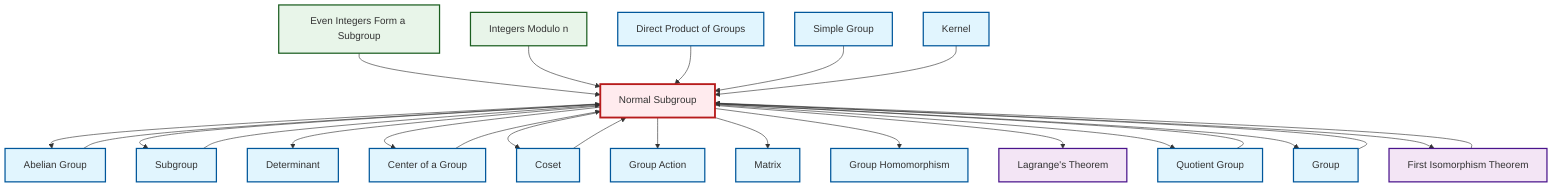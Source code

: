 graph TD
    classDef definition fill:#e1f5fe,stroke:#01579b,stroke-width:2px
    classDef theorem fill:#f3e5f5,stroke:#4a148c,stroke-width:2px
    classDef axiom fill:#fff3e0,stroke:#e65100,stroke-width:2px
    classDef example fill:#e8f5e9,stroke:#1b5e20,stroke-width:2px
    classDef current fill:#ffebee,stroke:#b71c1c,stroke-width:3px
    def-matrix["Matrix"]:::definition
    ex-quotient-integers-mod-n["Integers Modulo n"]:::example
    def-homomorphism["Group Homomorphism"]:::definition
    def-coset["Coset"]:::definition
    def-kernel["Kernel"]:::definition
    def-abelian-group["Abelian Group"]:::definition
    thm-lagrange["Lagrange's Theorem"]:::theorem
    def-direct-product["Direct Product of Groups"]:::definition
    def-group-action["Group Action"]:::definition
    thm-first-isomorphism["First Isomorphism Theorem"]:::theorem
    ex-even-integers-subgroup["Even Integers Form a Subgroup"]:::example
    def-determinant["Determinant"]:::definition
    def-subgroup["Subgroup"]:::definition
    def-group["Group"]:::definition
    def-normal-subgroup["Normal Subgroup"]:::definition
    def-quotient-group["Quotient Group"]:::definition
    def-simple-group["Simple Group"]:::definition
    def-center-of-group["Center of a Group"]:::definition
    def-normal-subgroup --> def-abelian-group
    def-abelian-group --> def-normal-subgroup
    def-subgroup --> def-normal-subgroup
    def-normal-subgroup --> def-subgroup
    ex-even-integers-subgroup --> def-normal-subgroup
    ex-quotient-integers-mod-n --> def-normal-subgroup
    def-normal-subgroup --> def-determinant
    def-normal-subgroup --> def-center-of-group
    def-normal-subgroup --> def-coset
    def-center-of-group --> def-normal-subgroup
    def-normal-subgroup --> def-group-action
    def-quotient-group --> def-normal-subgroup
    def-group --> def-normal-subgroup
    def-normal-subgroup --> def-matrix
    def-normal-subgroup --> def-homomorphism
    def-direct-product --> def-normal-subgroup
    def-coset --> def-normal-subgroup
    def-normal-subgroup --> thm-lagrange
    thm-first-isomorphism --> def-normal-subgroup
    def-normal-subgroup --> def-quotient-group
    def-simple-group --> def-normal-subgroup
    def-normal-subgroup --> def-group
    def-kernel --> def-normal-subgroup
    def-normal-subgroup --> thm-first-isomorphism
    class def-normal-subgroup current